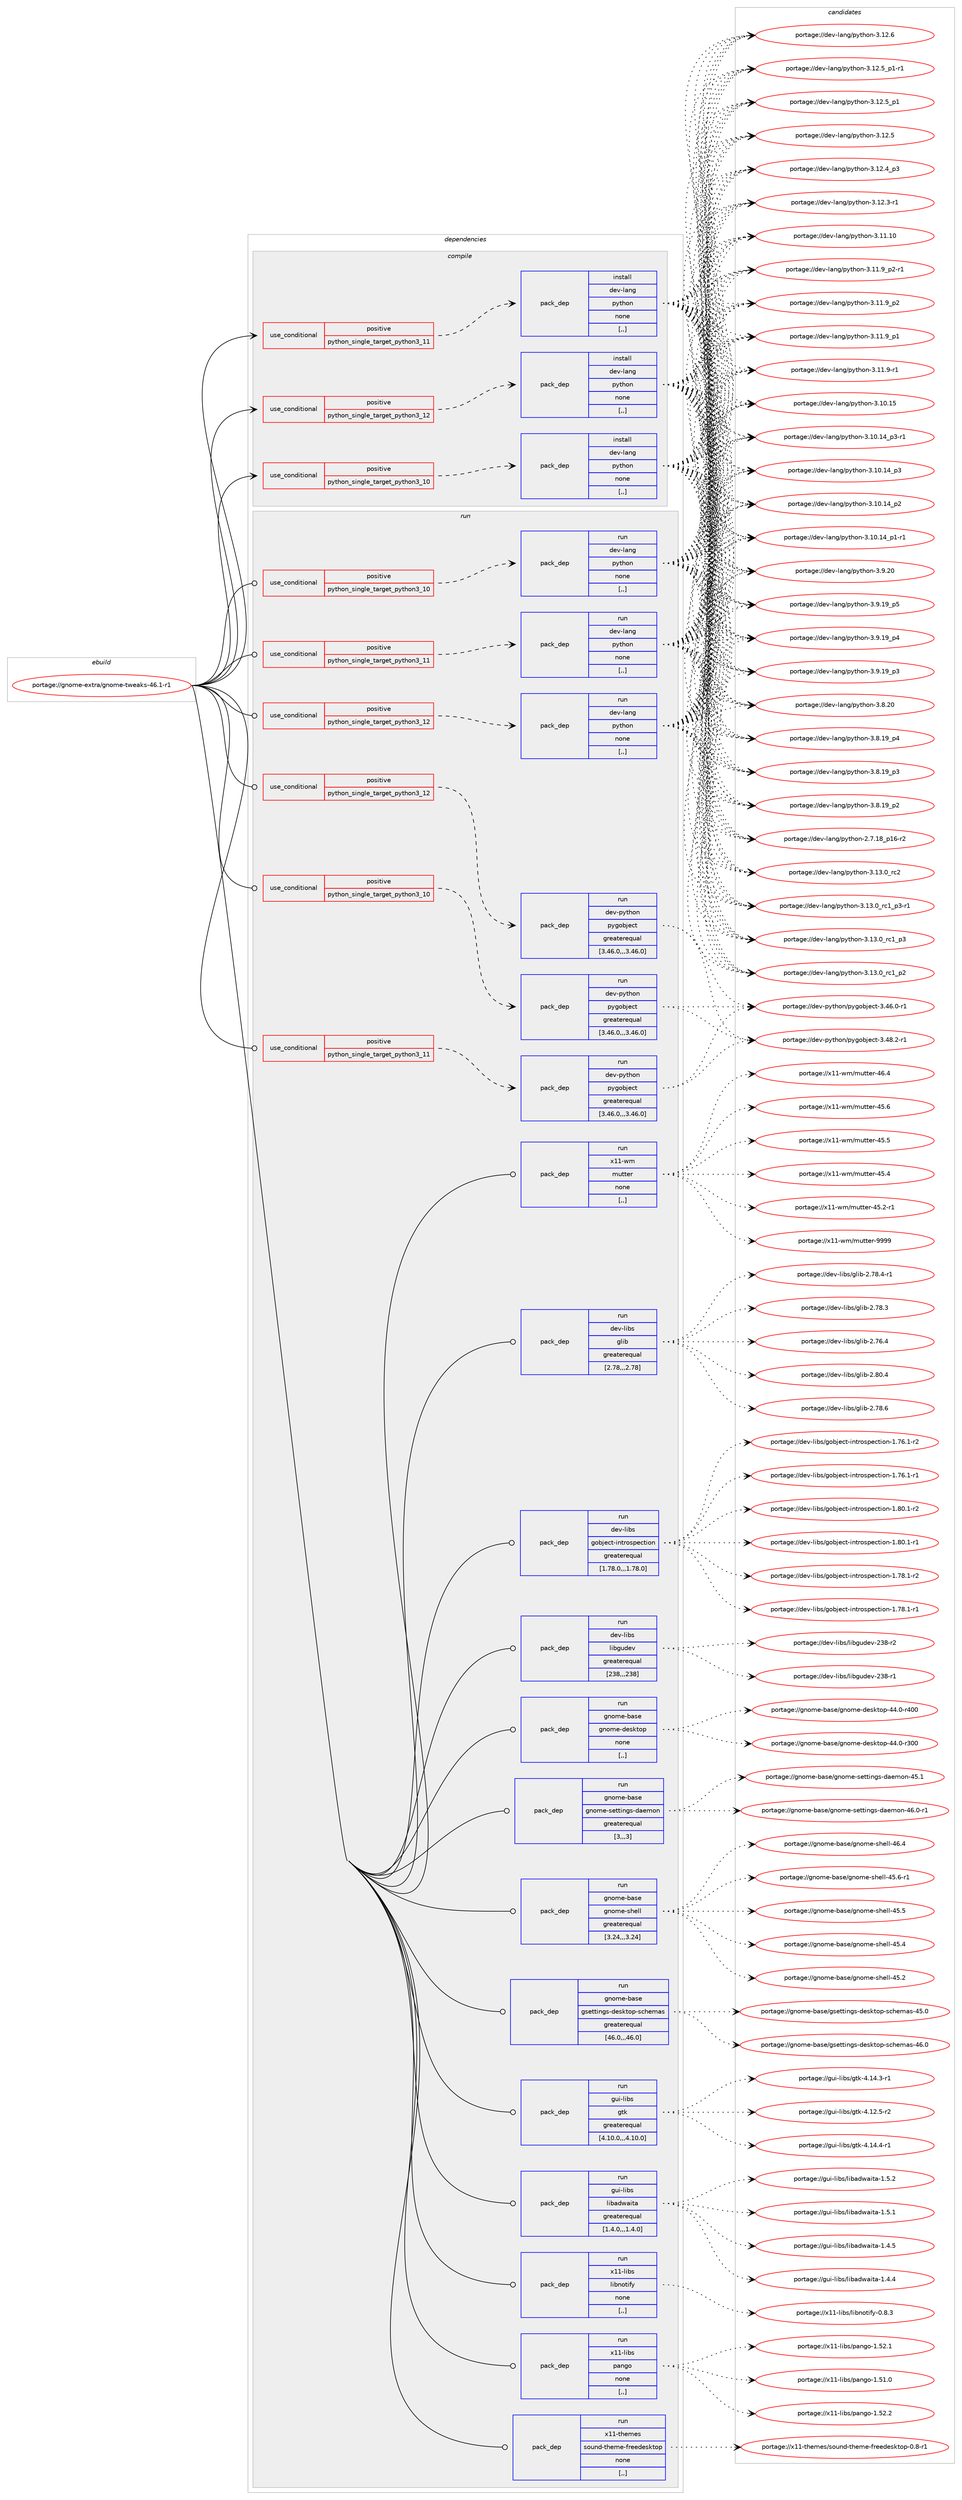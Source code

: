 digraph prolog {

# *************
# Graph options
# *************

newrank=true;
concentrate=true;
compound=true;
graph [rankdir=LR,fontname=Helvetica,fontsize=10,ranksep=1.5];#, ranksep=2.5, nodesep=0.2];
edge  [arrowhead=vee];
node  [fontname=Helvetica,fontsize=10];

# **********
# The ebuild
# **********

subgraph cluster_leftcol {
color=gray;
label=<<i>ebuild</i>>;
id [label="portage://gnome-extra/gnome-tweaks-46.1-r1", color=red, width=4, href="../gnome-extra/gnome-tweaks-46.1-r1.svg"];
}

# ****************
# The dependencies
# ****************

subgraph cluster_midcol {
color=gray;
label=<<i>dependencies</i>>;
subgraph cluster_compile {
fillcolor="#eeeeee";
style=filled;
label=<<i>compile</i>>;
subgraph cond197342 {
dependency737900 [label=<<TABLE BORDER="0" CELLBORDER="1" CELLSPACING="0" CELLPADDING="4"><TR><TD ROWSPAN="3" CELLPADDING="10">use_conditional</TD></TR><TR><TD>positive</TD></TR><TR><TD>python_single_target_python3_10</TD></TR></TABLE>>, shape=none, color=red];
subgraph pack535438 {
dependency737901 [label=<<TABLE BORDER="0" CELLBORDER="1" CELLSPACING="0" CELLPADDING="4" WIDTH="220"><TR><TD ROWSPAN="6" CELLPADDING="30">pack_dep</TD></TR><TR><TD WIDTH="110">install</TD></TR><TR><TD>dev-lang</TD></TR><TR><TD>python</TD></TR><TR><TD>none</TD></TR><TR><TD>[,,]</TD></TR></TABLE>>, shape=none, color=blue];
}
dependency737900:e -> dependency737901:w [weight=20,style="dashed",arrowhead="vee"];
}
id:e -> dependency737900:w [weight=20,style="solid",arrowhead="vee"];
subgraph cond197343 {
dependency737902 [label=<<TABLE BORDER="0" CELLBORDER="1" CELLSPACING="0" CELLPADDING="4"><TR><TD ROWSPAN="3" CELLPADDING="10">use_conditional</TD></TR><TR><TD>positive</TD></TR><TR><TD>python_single_target_python3_11</TD></TR></TABLE>>, shape=none, color=red];
subgraph pack535439 {
dependency737903 [label=<<TABLE BORDER="0" CELLBORDER="1" CELLSPACING="0" CELLPADDING="4" WIDTH="220"><TR><TD ROWSPAN="6" CELLPADDING="30">pack_dep</TD></TR><TR><TD WIDTH="110">install</TD></TR><TR><TD>dev-lang</TD></TR><TR><TD>python</TD></TR><TR><TD>none</TD></TR><TR><TD>[,,]</TD></TR></TABLE>>, shape=none, color=blue];
}
dependency737902:e -> dependency737903:w [weight=20,style="dashed",arrowhead="vee"];
}
id:e -> dependency737902:w [weight=20,style="solid",arrowhead="vee"];
subgraph cond197344 {
dependency737904 [label=<<TABLE BORDER="0" CELLBORDER="1" CELLSPACING="0" CELLPADDING="4"><TR><TD ROWSPAN="3" CELLPADDING="10">use_conditional</TD></TR><TR><TD>positive</TD></TR><TR><TD>python_single_target_python3_12</TD></TR></TABLE>>, shape=none, color=red];
subgraph pack535440 {
dependency737905 [label=<<TABLE BORDER="0" CELLBORDER="1" CELLSPACING="0" CELLPADDING="4" WIDTH="220"><TR><TD ROWSPAN="6" CELLPADDING="30">pack_dep</TD></TR><TR><TD WIDTH="110">install</TD></TR><TR><TD>dev-lang</TD></TR><TR><TD>python</TD></TR><TR><TD>none</TD></TR><TR><TD>[,,]</TD></TR></TABLE>>, shape=none, color=blue];
}
dependency737904:e -> dependency737905:w [weight=20,style="dashed",arrowhead="vee"];
}
id:e -> dependency737904:w [weight=20,style="solid",arrowhead="vee"];
}
subgraph cluster_compileandrun {
fillcolor="#eeeeee";
style=filled;
label=<<i>compile and run</i>>;
}
subgraph cluster_run {
fillcolor="#eeeeee";
style=filled;
label=<<i>run</i>>;
subgraph cond197345 {
dependency737906 [label=<<TABLE BORDER="0" CELLBORDER="1" CELLSPACING="0" CELLPADDING="4"><TR><TD ROWSPAN="3" CELLPADDING="10">use_conditional</TD></TR><TR><TD>positive</TD></TR><TR><TD>python_single_target_python3_10</TD></TR></TABLE>>, shape=none, color=red];
subgraph pack535441 {
dependency737907 [label=<<TABLE BORDER="0" CELLBORDER="1" CELLSPACING="0" CELLPADDING="4" WIDTH="220"><TR><TD ROWSPAN="6" CELLPADDING="30">pack_dep</TD></TR><TR><TD WIDTH="110">run</TD></TR><TR><TD>dev-lang</TD></TR><TR><TD>python</TD></TR><TR><TD>none</TD></TR><TR><TD>[,,]</TD></TR></TABLE>>, shape=none, color=blue];
}
dependency737906:e -> dependency737907:w [weight=20,style="dashed",arrowhead="vee"];
}
id:e -> dependency737906:w [weight=20,style="solid",arrowhead="odot"];
subgraph cond197346 {
dependency737908 [label=<<TABLE BORDER="0" CELLBORDER="1" CELLSPACING="0" CELLPADDING="4"><TR><TD ROWSPAN="3" CELLPADDING="10">use_conditional</TD></TR><TR><TD>positive</TD></TR><TR><TD>python_single_target_python3_10</TD></TR></TABLE>>, shape=none, color=red];
subgraph pack535442 {
dependency737909 [label=<<TABLE BORDER="0" CELLBORDER="1" CELLSPACING="0" CELLPADDING="4" WIDTH="220"><TR><TD ROWSPAN="6" CELLPADDING="30">pack_dep</TD></TR><TR><TD WIDTH="110">run</TD></TR><TR><TD>dev-python</TD></TR><TR><TD>pygobject</TD></TR><TR><TD>greaterequal</TD></TR><TR><TD>[3.46.0,,,3.46.0]</TD></TR></TABLE>>, shape=none, color=blue];
}
dependency737908:e -> dependency737909:w [weight=20,style="dashed",arrowhead="vee"];
}
id:e -> dependency737908:w [weight=20,style="solid",arrowhead="odot"];
subgraph cond197347 {
dependency737910 [label=<<TABLE BORDER="0" CELLBORDER="1" CELLSPACING="0" CELLPADDING="4"><TR><TD ROWSPAN="3" CELLPADDING="10">use_conditional</TD></TR><TR><TD>positive</TD></TR><TR><TD>python_single_target_python3_11</TD></TR></TABLE>>, shape=none, color=red];
subgraph pack535443 {
dependency737911 [label=<<TABLE BORDER="0" CELLBORDER="1" CELLSPACING="0" CELLPADDING="4" WIDTH="220"><TR><TD ROWSPAN="6" CELLPADDING="30">pack_dep</TD></TR><TR><TD WIDTH="110">run</TD></TR><TR><TD>dev-lang</TD></TR><TR><TD>python</TD></TR><TR><TD>none</TD></TR><TR><TD>[,,]</TD></TR></TABLE>>, shape=none, color=blue];
}
dependency737910:e -> dependency737911:w [weight=20,style="dashed",arrowhead="vee"];
}
id:e -> dependency737910:w [weight=20,style="solid",arrowhead="odot"];
subgraph cond197348 {
dependency737912 [label=<<TABLE BORDER="0" CELLBORDER="1" CELLSPACING="0" CELLPADDING="4"><TR><TD ROWSPAN="3" CELLPADDING="10">use_conditional</TD></TR><TR><TD>positive</TD></TR><TR><TD>python_single_target_python3_11</TD></TR></TABLE>>, shape=none, color=red];
subgraph pack535444 {
dependency737913 [label=<<TABLE BORDER="0" CELLBORDER="1" CELLSPACING="0" CELLPADDING="4" WIDTH="220"><TR><TD ROWSPAN="6" CELLPADDING="30">pack_dep</TD></TR><TR><TD WIDTH="110">run</TD></TR><TR><TD>dev-python</TD></TR><TR><TD>pygobject</TD></TR><TR><TD>greaterequal</TD></TR><TR><TD>[3.46.0,,,3.46.0]</TD></TR></TABLE>>, shape=none, color=blue];
}
dependency737912:e -> dependency737913:w [weight=20,style="dashed",arrowhead="vee"];
}
id:e -> dependency737912:w [weight=20,style="solid",arrowhead="odot"];
subgraph cond197349 {
dependency737914 [label=<<TABLE BORDER="0" CELLBORDER="1" CELLSPACING="0" CELLPADDING="4"><TR><TD ROWSPAN="3" CELLPADDING="10">use_conditional</TD></TR><TR><TD>positive</TD></TR><TR><TD>python_single_target_python3_12</TD></TR></TABLE>>, shape=none, color=red];
subgraph pack535445 {
dependency737915 [label=<<TABLE BORDER="0" CELLBORDER="1" CELLSPACING="0" CELLPADDING="4" WIDTH="220"><TR><TD ROWSPAN="6" CELLPADDING="30">pack_dep</TD></TR><TR><TD WIDTH="110">run</TD></TR><TR><TD>dev-lang</TD></TR><TR><TD>python</TD></TR><TR><TD>none</TD></TR><TR><TD>[,,]</TD></TR></TABLE>>, shape=none, color=blue];
}
dependency737914:e -> dependency737915:w [weight=20,style="dashed",arrowhead="vee"];
}
id:e -> dependency737914:w [weight=20,style="solid",arrowhead="odot"];
subgraph cond197350 {
dependency737916 [label=<<TABLE BORDER="0" CELLBORDER="1" CELLSPACING="0" CELLPADDING="4"><TR><TD ROWSPAN="3" CELLPADDING="10">use_conditional</TD></TR><TR><TD>positive</TD></TR><TR><TD>python_single_target_python3_12</TD></TR></TABLE>>, shape=none, color=red];
subgraph pack535446 {
dependency737917 [label=<<TABLE BORDER="0" CELLBORDER="1" CELLSPACING="0" CELLPADDING="4" WIDTH="220"><TR><TD ROWSPAN="6" CELLPADDING="30">pack_dep</TD></TR><TR><TD WIDTH="110">run</TD></TR><TR><TD>dev-python</TD></TR><TR><TD>pygobject</TD></TR><TR><TD>greaterequal</TD></TR><TR><TD>[3.46.0,,,3.46.0]</TD></TR></TABLE>>, shape=none, color=blue];
}
dependency737916:e -> dependency737917:w [weight=20,style="dashed",arrowhead="vee"];
}
id:e -> dependency737916:w [weight=20,style="solid",arrowhead="odot"];
subgraph pack535447 {
dependency737918 [label=<<TABLE BORDER="0" CELLBORDER="1" CELLSPACING="0" CELLPADDING="4" WIDTH="220"><TR><TD ROWSPAN="6" CELLPADDING="30">pack_dep</TD></TR><TR><TD WIDTH="110">run</TD></TR><TR><TD>dev-libs</TD></TR><TR><TD>glib</TD></TR><TR><TD>greaterequal</TD></TR><TR><TD>[2.78,,,2.78]</TD></TR></TABLE>>, shape=none, color=blue];
}
id:e -> dependency737918:w [weight=20,style="solid",arrowhead="odot"];
subgraph pack535448 {
dependency737919 [label=<<TABLE BORDER="0" CELLBORDER="1" CELLSPACING="0" CELLPADDING="4" WIDTH="220"><TR><TD ROWSPAN="6" CELLPADDING="30">pack_dep</TD></TR><TR><TD WIDTH="110">run</TD></TR><TR><TD>dev-libs</TD></TR><TR><TD>gobject-introspection</TD></TR><TR><TD>greaterequal</TD></TR><TR><TD>[1.78.0,,,1.78.0]</TD></TR></TABLE>>, shape=none, color=blue];
}
id:e -> dependency737919:w [weight=20,style="solid",arrowhead="odot"];
subgraph pack535449 {
dependency737920 [label=<<TABLE BORDER="0" CELLBORDER="1" CELLSPACING="0" CELLPADDING="4" WIDTH="220"><TR><TD ROWSPAN="6" CELLPADDING="30">pack_dep</TD></TR><TR><TD WIDTH="110">run</TD></TR><TR><TD>dev-libs</TD></TR><TR><TD>libgudev</TD></TR><TR><TD>greaterequal</TD></TR><TR><TD>[238,,,238]</TD></TR></TABLE>>, shape=none, color=blue];
}
id:e -> dependency737920:w [weight=20,style="solid",arrowhead="odot"];
subgraph pack535450 {
dependency737921 [label=<<TABLE BORDER="0" CELLBORDER="1" CELLSPACING="0" CELLPADDING="4" WIDTH="220"><TR><TD ROWSPAN="6" CELLPADDING="30">pack_dep</TD></TR><TR><TD WIDTH="110">run</TD></TR><TR><TD>gnome-base</TD></TR><TR><TD>gnome-desktop</TD></TR><TR><TD>none</TD></TR><TR><TD>[,,]</TD></TR></TABLE>>, shape=none, color=blue];
}
id:e -> dependency737921:w [weight=20,style="solid",arrowhead="odot"];
subgraph pack535451 {
dependency737922 [label=<<TABLE BORDER="0" CELLBORDER="1" CELLSPACING="0" CELLPADDING="4" WIDTH="220"><TR><TD ROWSPAN="6" CELLPADDING="30">pack_dep</TD></TR><TR><TD WIDTH="110">run</TD></TR><TR><TD>gnome-base</TD></TR><TR><TD>gnome-settings-daemon</TD></TR><TR><TD>greaterequal</TD></TR><TR><TD>[3,,,3]</TD></TR></TABLE>>, shape=none, color=blue];
}
id:e -> dependency737922:w [weight=20,style="solid",arrowhead="odot"];
subgraph pack535452 {
dependency737923 [label=<<TABLE BORDER="0" CELLBORDER="1" CELLSPACING="0" CELLPADDING="4" WIDTH="220"><TR><TD ROWSPAN="6" CELLPADDING="30">pack_dep</TD></TR><TR><TD WIDTH="110">run</TD></TR><TR><TD>gnome-base</TD></TR><TR><TD>gnome-shell</TD></TR><TR><TD>greaterequal</TD></TR><TR><TD>[3.24,,,3.24]</TD></TR></TABLE>>, shape=none, color=blue];
}
id:e -> dependency737923:w [weight=20,style="solid",arrowhead="odot"];
subgraph pack535453 {
dependency737924 [label=<<TABLE BORDER="0" CELLBORDER="1" CELLSPACING="0" CELLPADDING="4" WIDTH="220"><TR><TD ROWSPAN="6" CELLPADDING="30">pack_dep</TD></TR><TR><TD WIDTH="110">run</TD></TR><TR><TD>gnome-base</TD></TR><TR><TD>gsettings-desktop-schemas</TD></TR><TR><TD>greaterequal</TD></TR><TR><TD>[46.0,,,46.0]</TD></TR></TABLE>>, shape=none, color=blue];
}
id:e -> dependency737924:w [weight=20,style="solid",arrowhead="odot"];
subgraph pack535454 {
dependency737925 [label=<<TABLE BORDER="0" CELLBORDER="1" CELLSPACING="0" CELLPADDING="4" WIDTH="220"><TR><TD ROWSPAN="6" CELLPADDING="30">pack_dep</TD></TR><TR><TD WIDTH="110">run</TD></TR><TR><TD>gui-libs</TD></TR><TR><TD>gtk</TD></TR><TR><TD>greaterequal</TD></TR><TR><TD>[4.10.0,,,4.10.0]</TD></TR></TABLE>>, shape=none, color=blue];
}
id:e -> dependency737925:w [weight=20,style="solid",arrowhead="odot"];
subgraph pack535455 {
dependency737926 [label=<<TABLE BORDER="0" CELLBORDER="1" CELLSPACING="0" CELLPADDING="4" WIDTH="220"><TR><TD ROWSPAN="6" CELLPADDING="30">pack_dep</TD></TR><TR><TD WIDTH="110">run</TD></TR><TR><TD>gui-libs</TD></TR><TR><TD>libadwaita</TD></TR><TR><TD>greaterequal</TD></TR><TR><TD>[1.4.0,,,1.4.0]</TD></TR></TABLE>>, shape=none, color=blue];
}
id:e -> dependency737926:w [weight=20,style="solid",arrowhead="odot"];
subgraph pack535456 {
dependency737927 [label=<<TABLE BORDER="0" CELLBORDER="1" CELLSPACING="0" CELLPADDING="4" WIDTH="220"><TR><TD ROWSPAN="6" CELLPADDING="30">pack_dep</TD></TR><TR><TD WIDTH="110">run</TD></TR><TR><TD>x11-libs</TD></TR><TR><TD>libnotify</TD></TR><TR><TD>none</TD></TR><TR><TD>[,,]</TD></TR></TABLE>>, shape=none, color=blue];
}
id:e -> dependency737927:w [weight=20,style="solid",arrowhead="odot"];
subgraph pack535457 {
dependency737928 [label=<<TABLE BORDER="0" CELLBORDER="1" CELLSPACING="0" CELLPADDING="4" WIDTH="220"><TR><TD ROWSPAN="6" CELLPADDING="30">pack_dep</TD></TR><TR><TD WIDTH="110">run</TD></TR><TR><TD>x11-libs</TD></TR><TR><TD>pango</TD></TR><TR><TD>none</TD></TR><TR><TD>[,,]</TD></TR></TABLE>>, shape=none, color=blue];
}
id:e -> dependency737928:w [weight=20,style="solid",arrowhead="odot"];
subgraph pack535458 {
dependency737929 [label=<<TABLE BORDER="0" CELLBORDER="1" CELLSPACING="0" CELLPADDING="4" WIDTH="220"><TR><TD ROWSPAN="6" CELLPADDING="30">pack_dep</TD></TR><TR><TD WIDTH="110">run</TD></TR><TR><TD>x11-themes</TD></TR><TR><TD>sound-theme-freedesktop</TD></TR><TR><TD>none</TD></TR><TR><TD>[,,]</TD></TR></TABLE>>, shape=none, color=blue];
}
id:e -> dependency737929:w [weight=20,style="solid",arrowhead="odot"];
subgraph pack535459 {
dependency737930 [label=<<TABLE BORDER="0" CELLBORDER="1" CELLSPACING="0" CELLPADDING="4" WIDTH="220"><TR><TD ROWSPAN="6" CELLPADDING="30">pack_dep</TD></TR><TR><TD WIDTH="110">run</TD></TR><TR><TD>x11-wm</TD></TR><TR><TD>mutter</TD></TR><TR><TD>none</TD></TR><TR><TD>[,,]</TD></TR></TABLE>>, shape=none, color=blue];
}
id:e -> dependency737930:w [weight=20,style="solid",arrowhead="odot"];
}
}

# **************
# The candidates
# **************

subgraph cluster_choices {
rank=same;
color=gray;
label=<<i>candidates</i>>;

subgraph choice535438 {
color=black;
nodesep=1;
choice10010111845108971101034711212111610411111045514649514648951149950 [label="portage://dev-lang/python-3.13.0_rc2", color=red, width=4,href="../dev-lang/python-3.13.0_rc2.svg"];
choice1001011184510897110103471121211161041111104551464951464895114994995112514511449 [label="portage://dev-lang/python-3.13.0_rc1_p3-r1", color=red, width=4,href="../dev-lang/python-3.13.0_rc1_p3-r1.svg"];
choice100101118451089711010347112121116104111110455146495146489511499499511251 [label="portage://dev-lang/python-3.13.0_rc1_p3", color=red, width=4,href="../dev-lang/python-3.13.0_rc1_p3.svg"];
choice100101118451089711010347112121116104111110455146495146489511499499511250 [label="portage://dev-lang/python-3.13.0_rc1_p2", color=red, width=4,href="../dev-lang/python-3.13.0_rc1_p2.svg"];
choice10010111845108971101034711212111610411111045514649504654 [label="portage://dev-lang/python-3.12.6", color=red, width=4,href="../dev-lang/python-3.12.6.svg"];
choice1001011184510897110103471121211161041111104551464950465395112494511449 [label="portage://dev-lang/python-3.12.5_p1-r1", color=red, width=4,href="../dev-lang/python-3.12.5_p1-r1.svg"];
choice100101118451089711010347112121116104111110455146495046539511249 [label="portage://dev-lang/python-3.12.5_p1", color=red, width=4,href="../dev-lang/python-3.12.5_p1.svg"];
choice10010111845108971101034711212111610411111045514649504653 [label="portage://dev-lang/python-3.12.5", color=red, width=4,href="../dev-lang/python-3.12.5.svg"];
choice100101118451089711010347112121116104111110455146495046529511251 [label="portage://dev-lang/python-3.12.4_p3", color=red, width=4,href="../dev-lang/python-3.12.4_p3.svg"];
choice100101118451089711010347112121116104111110455146495046514511449 [label="portage://dev-lang/python-3.12.3-r1", color=red, width=4,href="../dev-lang/python-3.12.3-r1.svg"];
choice1001011184510897110103471121211161041111104551464949464948 [label="portage://dev-lang/python-3.11.10", color=red, width=4,href="../dev-lang/python-3.11.10.svg"];
choice1001011184510897110103471121211161041111104551464949465795112504511449 [label="portage://dev-lang/python-3.11.9_p2-r1", color=red, width=4,href="../dev-lang/python-3.11.9_p2-r1.svg"];
choice100101118451089711010347112121116104111110455146494946579511250 [label="portage://dev-lang/python-3.11.9_p2", color=red, width=4,href="../dev-lang/python-3.11.9_p2.svg"];
choice100101118451089711010347112121116104111110455146494946579511249 [label="portage://dev-lang/python-3.11.9_p1", color=red, width=4,href="../dev-lang/python-3.11.9_p1.svg"];
choice100101118451089711010347112121116104111110455146494946574511449 [label="portage://dev-lang/python-3.11.9-r1", color=red, width=4,href="../dev-lang/python-3.11.9-r1.svg"];
choice1001011184510897110103471121211161041111104551464948464953 [label="portage://dev-lang/python-3.10.15", color=red, width=4,href="../dev-lang/python-3.10.15.svg"];
choice100101118451089711010347112121116104111110455146494846495295112514511449 [label="portage://dev-lang/python-3.10.14_p3-r1", color=red, width=4,href="../dev-lang/python-3.10.14_p3-r1.svg"];
choice10010111845108971101034711212111610411111045514649484649529511251 [label="portage://dev-lang/python-3.10.14_p3", color=red, width=4,href="../dev-lang/python-3.10.14_p3.svg"];
choice10010111845108971101034711212111610411111045514649484649529511250 [label="portage://dev-lang/python-3.10.14_p2", color=red, width=4,href="../dev-lang/python-3.10.14_p2.svg"];
choice100101118451089711010347112121116104111110455146494846495295112494511449 [label="portage://dev-lang/python-3.10.14_p1-r1", color=red, width=4,href="../dev-lang/python-3.10.14_p1-r1.svg"];
choice10010111845108971101034711212111610411111045514657465048 [label="portage://dev-lang/python-3.9.20", color=red, width=4,href="../dev-lang/python-3.9.20.svg"];
choice100101118451089711010347112121116104111110455146574649579511253 [label="portage://dev-lang/python-3.9.19_p5", color=red, width=4,href="../dev-lang/python-3.9.19_p5.svg"];
choice100101118451089711010347112121116104111110455146574649579511252 [label="portage://dev-lang/python-3.9.19_p4", color=red, width=4,href="../dev-lang/python-3.9.19_p4.svg"];
choice100101118451089711010347112121116104111110455146574649579511251 [label="portage://dev-lang/python-3.9.19_p3", color=red, width=4,href="../dev-lang/python-3.9.19_p3.svg"];
choice10010111845108971101034711212111610411111045514656465048 [label="portage://dev-lang/python-3.8.20", color=red, width=4,href="../dev-lang/python-3.8.20.svg"];
choice100101118451089711010347112121116104111110455146564649579511252 [label="portage://dev-lang/python-3.8.19_p4", color=red, width=4,href="../dev-lang/python-3.8.19_p4.svg"];
choice100101118451089711010347112121116104111110455146564649579511251 [label="portage://dev-lang/python-3.8.19_p3", color=red, width=4,href="../dev-lang/python-3.8.19_p3.svg"];
choice100101118451089711010347112121116104111110455146564649579511250 [label="portage://dev-lang/python-3.8.19_p2", color=red, width=4,href="../dev-lang/python-3.8.19_p2.svg"];
choice100101118451089711010347112121116104111110455046554649569511249544511450 [label="portage://dev-lang/python-2.7.18_p16-r2", color=red, width=4,href="../dev-lang/python-2.7.18_p16-r2.svg"];
dependency737901:e -> choice10010111845108971101034711212111610411111045514649514648951149950:w [style=dotted,weight="100"];
dependency737901:e -> choice1001011184510897110103471121211161041111104551464951464895114994995112514511449:w [style=dotted,weight="100"];
dependency737901:e -> choice100101118451089711010347112121116104111110455146495146489511499499511251:w [style=dotted,weight="100"];
dependency737901:e -> choice100101118451089711010347112121116104111110455146495146489511499499511250:w [style=dotted,weight="100"];
dependency737901:e -> choice10010111845108971101034711212111610411111045514649504654:w [style=dotted,weight="100"];
dependency737901:e -> choice1001011184510897110103471121211161041111104551464950465395112494511449:w [style=dotted,weight="100"];
dependency737901:e -> choice100101118451089711010347112121116104111110455146495046539511249:w [style=dotted,weight="100"];
dependency737901:e -> choice10010111845108971101034711212111610411111045514649504653:w [style=dotted,weight="100"];
dependency737901:e -> choice100101118451089711010347112121116104111110455146495046529511251:w [style=dotted,weight="100"];
dependency737901:e -> choice100101118451089711010347112121116104111110455146495046514511449:w [style=dotted,weight="100"];
dependency737901:e -> choice1001011184510897110103471121211161041111104551464949464948:w [style=dotted,weight="100"];
dependency737901:e -> choice1001011184510897110103471121211161041111104551464949465795112504511449:w [style=dotted,weight="100"];
dependency737901:e -> choice100101118451089711010347112121116104111110455146494946579511250:w [style=dotted,weight="100"];
dependency737901:e -> choice100101118451089711010347112121116104111110455146494946579511249:w [style=dotted,weight="100"];
dependency737901:e -> choice100101118451089711010347112121116104111110455146494946574511449:w [style=dotted,weight="100"];
dependency737901:e -> choice1001011184510897110103471121211161041111104551464948464953:w [style=dotted,weight="100"];
dependency737901:e -> choice100101118451089711010347112121116104111110455146494846495295112514511449:w [style=dotted,weight="100"];
dependency737901:e -> choice10010111845108971101034711212111610411111045514649484649529511251:w [style=dotted,weight="100"];
dependency737901:e -> choice10010111845108971101034711212111610411111045514649484649529511250:w [style=dotted,weight="100"];
dependency737901:e -> choice100101118451089711010347112121116104111110455146494846495295112494511449:w [style=dotted,weight="100"];
dependency737901:e -> choice10010111845108971101034711212111610411111045514657465048:w [style=dotted,weight="100"];
dependency737901:e -> choice100101118451089711010347112121116104111110455146574649579511253:w [style=dotted,weight="100"];
dependency737901:e -> choice100101118451089711010347112121116104111110455146574649579511252:w [style=dotted,weight="100"];
dependency737901:e -> choice100101118451089711010347112121116104111110455146574649579511251:w [style=dotted,weight="100"];
dependency737901:e -> choice10010111845108971101034711212111610411111045514656465048:w [style=dotted,weight="100"];
dependency737901:e -> choice100101118451089711010347112121116104111110455146564649579511252:w [style=dotted,weight="100"];
dependency737901:e -> choice100101118451089711010347112121116104111110455146564649579511251:w [style=dotted,weight="100"];
dependency737901:e -> choice100101118451089711010347112121116104111110455146564649579511250:w [style=dotted,weight="100"];
dependency737901:e -> choice100101118451089711010347112121116104111110455046554649569511249544511450:w [style=dotted,weight="100"];
}
subgraph choice535439 {
color=black;
nodesep=1;
choice10010111845108971101034711212111610411111045514649514648951149950 [label="portage://dev-lang/python-3.13.0_rc2", color=red, width=4,href="../dev-lang/python-3.13.0_rc2.svg"];
choice1001011184510897110103471121211161041111104551464951464895114994995112514511449 [label="portage://dev-lang/python-3.13.0_rc1_p3-r1", color=red, width=4,href="../dev-lang/python-3.13.0_rc1_p3-r1.svg"];
choice100101118451089711010347112121116104111110455146495146489511499499511251 [label="portage://dev-lang/python-3.13.0_rc1_p3", color=red, width=4,href="../dev-lang/python-3.13.0_rc1_p3.svg"];
choice100101118451089711010347112121116104111110455146495146489511499499511250 [label="portage://dev-lang/python-3.13.0_rc1_p2", color=red, width=4,href="../dev-lang/python-3.13.0_rc1_p2.svg"];
choice10010111845108971101034711212111610411111045514649504654 [label="portage://dev-lang/python-3.12.6", color=red, width=4,href="../dev-lang/python-3.12.6.svg"];
choice1001011184510897110103471121211161041111104551464950465395112494511449 [label="portage://dev-lang/python-3.12.5_p1-r1", color=red, width=4,href="../dev-lang/python-3.12.5_p1-r1.svg"];
choice100101118451089711010347112121116104111110455146495046539511249 [label="portage://dev-lang/python-3.12.5_p1", color=red, width=4,href="../dev-lang/python-3.12.5_p1.svg"];
choice10010111845108971101034711212111610411111045514649504653 [label="portage://dev-lang/python-3.12.5", color=red, width=4,href="../dev-lang/python-3.12.5.svg"];
choice100101118451089711010347112121116104111110455146495046529511251 [label="portage://dev-lang/python-3.12.4_p3", color=red, width=4,href="../dev-lang/python-3.12.4_p3.svg"];
choice100101118451089711010347112121116104111110455146495046514511449 [label="portage://dev-lang/python-3.12.3-r1", color=red, width=4,href="../dev-lang/python-3.12.3-r1.svg"];
choice1001011184510897110103471121211161041111104551464949464948 [label="portage://dev-lang/python-3.11.10", color=red, width=4,href="../dev-lang/python-3.11.10.svg"];
choice1001011184510897110103471121211161041111104551464949465795112504511449 [label="portage://dev-lang/python-3.11.9_p2-r1", color=red, width=4,href="../dev-lang/python-3.11.9_p2-r1.svg"];
choice100101118451089711010347112121116104111110455146494946579511250 [label="portage://dev-lang/python-3.11.9_p2", color=red, width=4,href="../dev-lang/python-3.11.9_p2.svg"];
choice100101118451089711010347112121116104111110455146494946579511249 [label="portage://dev-lang/python-3.11.9_p1", color=red, width=4,href="../dev-lang/python-3.11.9_p1.svg"];
choice100101118451089711010347112121116104111110455146494946574511449 [label="portage://dev-lang/python-3.11.9-r1", color=red, width=4,href="../dev-lang/python-3.11.9-r1.svg"];
choice1001011184510897110103471121211161041111104551464948464953 [label="portage://dev-lang/python-3.10.15", color=red, width=4,href="../dev-lang/python-3.10.15.svg"];
choice100101118451089711010347112121116104111110455146494846495295112514511449 [label="portage://dev-lang/python-3.10.14_p3-r1", color=red, width=4,href="../dev-lang/python-3.10.14_p3-r1.svg"];
choice10010111845108971101034711212111610411111045514649484649529511251 [label="portage://dev-lang/python-3.10.14_p3", color=red, width=4,href="../dev-lang/python-3.10.14_p3.svg"];
choice10010111845108971101034711212111610411111045514649484649529511250 [label="portage://dev-lang/python-3.10.14_p2", color=red, width=4,href="../dev-lang/python-3.10.14_p2.svg"];
choice100101118451089711010347112121116104111110455146494846495295112494511449 [label="portage://dev-lang/python-3.10.14_p1-r1", color=red, width=4,href="../dev-lang/python-3.10.14_p1-r1.svg"];
choice10010111845108971101034711212111610411111045514657465048 [label="portage://dev-lang/python-3.9.20", color=red, width=4,href="../dev-lang/python-3.9.20.svg"];
choice100101118451089711010347112121116104111110455146574649579511253 [label="portage://dev-lang/python-3.9.19_p5", color=red, width=4,href="../dev-lang/python-3.9.19_p5.svg"];
choice100101118451089711010347112121116104111110455146574649579511252 [label="portage://dev-lang/python-3.9.19_p4", color=red, width=4,href="../dev-lang/python-3.9.19_p4.svg"];
choice100101118451089711010347112121116104111110455146574649579511251 [label="portage://dev-lang/python-3.9.19_p3", color=red, width=4,href="../dev-lang/python-3.9.19_p3.svg"];
choice10010111845108971101034711212111610411111045514656465048 [label="portage://dev-lang/python-3.8.20", color=red, width=4,href="../dev-lang/python-3.8.20.svg"];
choice100101118451089711010347112121116104111110455146564649579511252 [label="portage://dev-lang/python-3.8.19_p4", color=red, width=4,href="../dev-lang/python-3.8.19_p4.svg"];
choice100101118451089711010347112121116104111110455146564649579511251 [label="portage://dev-lang/python-3.8.19_p3", color=red, width=4,href="../dev-lang/python-3.8.19_p3.svg"];
choice100101118451089711010347112121116104111110455146564649579511250 [label="portage://dev-lang/python-3.8.19_p2", color=red, width=4,href="../dev-lang/python-3.8.19_p2.svg"];
choice100101118451089711010347112121116104111110455046554649569511249544511450 [label="portage://dev-lang/python-2.7.18_p16-r2", color=red, width=4,href="../dev-lang/python-2.7.18_p16-r2.svg"];
dependency737903:e -> choice10010111845108971101034711212111610411111045514649514648951149950:w [style=dotted,weight="100"];
dependency737903:e -> choice1001011184510897110103471121211161041111104551464951464895114994995112514511449:w [style=dotted,weight="100"];
dependency737903:e -> choice100101118451089711010347112121116104111110455146495146489511499499511251:w [style=dotted,weight="100"];
dependency737903:e -> choice100101118451089711010347112121116104111110455146495146489511499499511250:w [style=dotted,weight="100"];
dependency737903:e -> choice10010111845108971101034711212111610411111045514649504654:w [style=dotted,weight="100"];
dependency737903:e -> choice1001011184510897110103471121211161041111104551464950465395112494511449:w [style=dotted,weight="100"];
dependency737903:e -> choice100101118451089711010347112121116104111110455146495046539511249:w [style=dotted,weight="100"];
dependency737903:e -> choice10010111845108971101034711212111610411111045514649504653:w [style=dotted,weight="100"];
dependency737903:e -> choice100101118451089711010347112121116104111110455146495046529511251:w [style=dotted,weight="100"];
dependency737903:e -> choice100101118451089711010347112121116104111110455146495046514511449:w [style=dotted,weight="100"];
dependency737903:e -> choice1001011184510897110103471121211161041111104551464949464948:w [style=dotted,weight="100"];
dependency737903:e -> choice1001011184510897110103471121211161041111104551464949465795112504511449:w [style=dotted,weight="100"];
dependency737903:e -> choice100101118451089711010347112121116104111110455146494946579511250:w [style=dotted,weight="100"];
dependency737903:e -> choice100101118451089711010347112121116104111110455146494946579511249:w [style=dotted,weight="100"];
dependency737903:e -> choice100101118451089711010347112121116104111110455146494946574511449:w [style=dotted,weight="100"];
dependency737903:e -> choice1001011184510897110103471121211161041111104551464948464953:w [style=dotted,weight="100"];
dependency737903:e -> choice100101118451089711010347112121116104111110455146494846495295112514511449:w [style=dotted,weight="100"];
dependency737903:e -> choice10010111845108971101034711212111610411111045514649484649529511251:w [style=dotted,weight="100"];
dependency737903:e -> choice10010111845108971101034711212111610411111045514649484649529511250:w [style=dotted,weight="100"];
dependency737903:e -> choice100101118451089711010347112121116104111110455146494846495295112494511449:w [style=dotted,weight="100"];
dependency737903:e -> choice10010111845108971101034711212111610411111045514657465048:w [style=dotted,weight="100"];
dependency737903:e -> choice100101118451089711010347112121116104111110455146574649579511253:w [style=dotted,weight="100"];
dependency737903:e -> choice100101118451089711010347112121116104111110455146574649579511252:w [style=dotted,weight="100"];
dependency737903:e -> choice100101118451089711010347112121116104111110455146574649579511251:w [style=dotted,weight="100"];
dependency737903:e -> choice10010111845108971101034711212111610411111045514656465048:w [style=dotted,weight="100"];
dependency737903:e -> choice100101118451089711010347112121116104111110455146564649579511252:w [style=dotted,weight="100"];
dependency737903:e -> choice100101118451089711010347112121116104111110455146564649579511251:w [style=dotted,weight="100"];
dependency737903:e -> choice100101118451089711010347112121116104111110455146564649579511250:w [style=dotted,weight="100"];
dependency737903:e -> choice100101118451089711010347112121116104111110455046554649569511249544511450:w [style=dotted,weight="100"];
}
subgraph choice535440 {
color=black;
nodesep=1;
choice10010111845108971101034711212111610411111045514649514648951149950 [label="portage://dev-lang/python-3.13.0_rc2", color=red, width=4,href="../dev-lang/python-3.13.0_rc2.svg"];
choice1001011184510897110103471121211161041111104551464951464895114994995112514511449 [label="portage://dev-lang/python-3.13.0_rc1_p3-r1", color=red, width=4,href="../dev-lang/python-3.13.0_rc1_p3-r1.svg"];
choice100101118451089711010347112121116104111110455146495146489511499499511251 [label="portage://dev-lang/python-3.13.0_rc1_p3", color=red, width=4,href="../dev-lang/python-3.13.0_rc1_p3.svg"];
choice100101118451089711010347112121116104111110455146495146489511499499511250 [label="portage://dev-lang/python-3.13.0_rc1_p2", color=red, width=4,href="../dev-lang/python-3.13.0_rc1_p2.svg"];
choice10010111845108971101034711212111610411111045514649504654 [label="portage://dev-lang/python-3.12.6", color=red, width=4,href="../dev-lang/python-3.12.6.svg"];
choice1001011184510897110103471121211161041111104551464950465395112494511449 [label="portage://dev-lang/python-3.12.5_p1-r1", color=red, width=4,href="../dev-lang/python-3.12.5_p1-r1.svg"];
choice100101118451089711010347112121116104111110455146495046539511249 [label="portage://dev-lang/python-3.12.5_p1", color=red, width=4,href="../dev-lang/python-3.12.5_p1.svg"];
choice10010111845108971101034711212111610411111045514649504653 [label="portage://dev-lang/python-3.12.5", color=red, width=4,href="../dev-lang/python-3.12.5.svg"];
choice100101118451089711010347112121116104111110455146495046529511251 [label="portage://dev-lang/python-3.12.4_p3", color=red, width=4,href="../dev-lang/python-3.12.4_p3.svg"];
choice100101118451089711010347112121116104111110455146495046514511449 [label="portage://dev-lang/python-3.12.3-r1", color=red, width=4,href="../dev-lang/python-3.12.3-r1.svg"];
choice1001011184510897110103471121211161041111104551464949464948 [label="portage://dev-lang/python-3.11.10", color=red, width=4,href="../dev-lang/python-3.11.10.svg"];
choice1001011184510897110103471121211161041111104551464949465795112504511449 [label="portage://dev-lang/python-3.11.9_p2-r1", color=red, width=4,href="../dev-lang/python-3.11.9_p2-r1.svg"];
choice100101118451089711010347112121116104111110455146494946579511250 [label="portage://dev-lang/python-3.11.9_p2", color=red, width=4,href="../dev-lang/python-3.11.9_p2.svg"];
choice100101118451089711010347112121116104111110455146494946579511249 [label="portage://dev-lang/python-3.11.9_p1", color=red, width=4,href="../dev-lang/python-3.11.9_p1.svg"];
choice100101118451089711010347112121116104111110455146494946574511449 [label="portage://dev-lang/python-3.11.9-r1", color=red, width=4,href="../dev-lang/python-3.11.9-r1.svg"];
choice1001011184510897110103471121211161041111104551464948464953 [label="portage://dev-lang/python-3.10.15", color=red, width=4,href="../dev-lang/python-3.10.15.svg"];
choice100101118451089711010347112121116104111110455146494846495295112514511449 [label="portage://dev-lang/python-3.10.14_p3-r1", color=red, width=4,href="../dev-lang/python-3.10.14_p3-r1.svg"];
choice10010111845108971101034711212111610411111045514649484649529511251 [label="portage://dev-lang/python-3.10.14_p3", color=red, width=4,href="../dev-lang/python-3.10.14_p3.svg"];
choice10010111845108971101034711212111610411111045514649484649529511250 [label="portage://dev-lang/python-3.10.14_p2", color=red, width=4,href="../dev-lang/python-3.10.14_p2.svg"];
choice100101118451089711010347112121116104111110455146494846495295112494511449 [label="portage://dev-lang/python-3.10.14_p1-r1", color=red, width=4,href="../dev-lang/python-3.10.14_p1-r1.svg"];
choice10010111845108971101034711212111610411111045514657465048 [label="portage://dev-lang/python-3.9.20", color=red, width=4,href="../dev-lang/python-3.9.20.svg"];
choice100101118451089711010347112121116104111110455146574649579511253 [label="portage://dev-lang/python-3.9.19_p5", color=red, width=4,href="../dev-lang/python-3.9.19_p5.svg"];
choice100101118451089711010347112121116104111110455146574649579511252 [label="portage://dev-lang/python-3.9.19_p4", color=red, width=4,href="../dev-lang/python-3.9.19_p4.svg"];
choice100101118451089711010347112121116104111110455146574649579511251 [label="portage://dev-lang/python-3.9.19_p3", color=red, width=4,href="../dev-lang/python-3.9.19_p3.svg"];
choice10010111845108971101034711212111610411111045514656465048 [label="portage://dev-lang/python-3.8.20", color=red, width=4,href="../dev-lang/python-3.8.20.svg"];
choice100101118451089711010347112121116104111110455146564649579511252 [label="portage://dev-lang/python-3.8.19_p4", color=red, width=4,href="../dev-lang/python-3.8.19_p4.svg"];
choice100101118451089711010347112121116104111110455146564649579511251 [label="portage://dev-lang/python-3.8.19_p3", color=red, width=4,href="../dev-lang/python-3.8.19_p3.svg"];
choice100101118451089711010347112121116104111110455146564649579511250 [label="portage://dev-lang/python-3.8.19_p2", color=red, width=4,href="../dev-lang/python-3.8.19_p2.svg"];
choice100101118451089711010347112121116104111110455046554649569511249544511450 [label="portage://dev-lang/python-2.7.18_p16-r2", color=red, width=4,href="../dev-lang/python-2.7.18_p16-r2.svg"];
dependency737905:e -> choice10010111845108971101034711212111610411111045514649514648951149950:w [style=dotted,weight="100"];
dependency737905:e -> choice1001011184510897110103471121211161041111104551464951464895114994995112514511449:w [style=dotted,weight="100"];
dependency737905:e -> choice100101118451089711010347112121116104111110455146495146489511499499511251:w [style=dotted,weight="100"];
dependency737905:e -> choice100101118451089711010347112121116104111110455146495146489511499499511250:w [style=dotted,weight="100"];
dependency737905:e -> choice10010111845108971101034711212111610411111045514649504654:w [style=dotted,weight="100"];
dependency737905:e -> choice1001011184510897110103471121211161041111104551464950465395112494511449:w [style=dotted,weight="100"];
dependency737905:e -> choice100101118451089711010347112121116104111110455146495046539511249:w [style=dotted,weight="100"];
dependency737905:e -> choice10010111845108971101034711212111610411111045514649504653:w [style=dotted,weight="100"];
dependency737905:e -> choice100101118451089711010347112121116104111110455146495046529511251:w [style=dotted,weight="100"];
dependency737905:e -> choice100101118451089711010347112121116104111110455146495046514511449:w [style=dotted,weight="100"];
dependency737905:e -> choice1001011184510897110103471121211161041111104551464949464948:w [style=dotted,weight="100"];
dependency737905:e -> choice1001011184510897110103471121211161041111104551464949465795112504511449:w [style=dotted,weight="100"];
dependency737905:e -> choice100101118451089711010347112121116104111110455146494946579511250:w [style=dotted,weight="100"];
dependency737905:e -> choice100101118451089711010347112121116104111110455146494946579511249:w [style=dotted,weight="100"];
dependency737905:e -> choice100101118451089711010347112121116104111110455146494946574511449:w [style=dotted,weight="100"];
dependency737905:e -> choice1001011184510897110103471121211161041111104551464948464953:w [style=dotted,weight="100"];
dependency737905:e -> choice100101118451089711010347112121116104111110455146494846495295112514511449:w [style=dotted,weight="100"];
dependency737905:e -> choice10010111845108971101034711212111610411111045514649484649529511251:w [style=dotted,weight="100"];
dependency737905:e -> choice10010111845108971101034711212111610411111045514649484649529511250:w [style=dotted,weight="100"];
dependency737905:e -> choice100101118451089711010347112121116104111110455146494846495295112494511449:w [style=dotted,weight="100"];
dependency737905:e -> choice10010111845108971101034711212111610411111045514657465048:w [style=dotted,weight="100"];
dependency737905:e -> choice100101118451089711010347112121116104111110455146574649579511253:w [style=dotted,weight="100"];
dependency737905:e -> choice100101118451089711010347112121116104111110455146574649579511252:w [style=dotted,weight="100"];
dependency737905:e -> choice100101118451089711010347112121116104111110455146574649579511251:w [style=dotted,weight="100"];
dependency737905:e -> choice10010111845108971101034711212111610411111045514656465048:w [style=dotted,weight="100"];
dependency737905:e -> choice100101118451089711010347112121116104111110455146564649579511252:w [style=dotted,weight="100"];
dependency737905:e -> choice100101118451089711010347112121116104111110455146564649579511251:w [style=dotted,weight="100"];
dependency737905:e -> choice100101118451089711010347112121116104111110455146564649579511250:w [style=dotted,weight="100"];
dependency737905:e -> choice100101118451089711010347112121116104111110455046554649569511249544511450:w [style=dotted,weight="100"];
}
subgraph choice535441 {
color=black;
nodesep=1;
choice10010111845108971101034711212111610411111045514649514648951149950 [label="portage://dev-lang/python-3.13.0_rc2", color=red, width=4,href="../dev-lang/python-3.13.0_rc2.svg"];
choice1001011184510897110103471121211161041111104551464951464895114994995112514511449 [label="portage://dev-lang/python-3.13.0_rc1_p3-r1", color=red, width=4,href="../dev-lang/python-3.13.0_rc1_p3-r1.svg"];
choice100101118451089711010347112121116104111110455146495146489511499499511251 [label="portage://dev-lang/python-3.13.0_rc1_p3", color=red, width=4,href="../dev-lang/python-3.13.0_rc1_p3.svg"];
choice100101118451089711010347112121116104111110455146495146489511499499511250 [label="portage://dev-lang/python-3.13.0_rc1_p2", color=red, width=4,href="../dev-lang/python-3.13.0_rc1_p2.svg"];
choice10010111845108971101034711212111610411111045514649504654 [label="portage://dev-lang/python-3.12.6", color=red, width=4,href="../dev-lang/python-3.12.6.svg"];
choice1001011184510897110103471121211161041111104551464950465395112494511449 [label="portage://dev-lang/python-3.12.5_p1-r1", color=red, width=4,href="../dev-lang/python-3.12.5_p1-r1.svg"];
choice100101118451089711010347112121116104111110455146495046539511249 [label="portage://dev-lang/python-3.12.5_p1", color=red, width=4,href="../dev-lang/python-3.12.5_p1.svg"];
choice10010111845108971101034711212111610411111045514649504653 [label="portage://dev-lang/python-3.12.5", color=red, width=4,href="../dev-lang/python-3.12.5.svg"];
choice100101118451089711010347112121116104111110455146495046529511251 [label="portage://dev-lang/python-3.12.4_p3", color=red, width=4,href="../dev-lang/python-3.12.4_p3.svg"];
choice100101118451089711010347112121116104111110455146495046514511449 [label="portage://dev-lang/python-3.12.3-r1", color=red, width=4,href="../dev-lang/python-3.12.3-r1.svg"];
choice1001011184510897110103471121211161041111104551464949464948 [label="portage://dev-lang/python-3.11.10", color=red, width=4,href="../dev-lang/python-3.11.10.svg"];
choice1001011184510897110103471121211161041111104551464949465795112504511449 [label="portage://dev-lang/python-3.11.9_p2-r1", color=red, width=4,href="../dev-lang/python-3.11.9_p2-r1.svg"];
choice100101118451089711010347112121116104111110455146494946579511250 [label="portage://dev-lang/python-3.11.9_p2", color=red, width=4,href="../dev-lang/python-3.11.9_p2.svg"];
choice100101118451089711010347112121116104111110455146494946579511249 [label="portage://dev-lang/python-3.11.9_p1", color=red, width=4,href="../dev-lang/python-3.11.9_p1.svg"];
choice100101118451089711010347112121116104111110455146494946574511449 [label="portage://dev-lang/python-3.11.9-r1", color=red, width=4,href="../dev-lang/python-3.11.9-r1.svg"];
choice1001011184510897110103471121211161041111104551464948464953 [label="portage://dev-lang/python-3.10.15", color=red, width=4,href="../dev-lang/python-3.10.15.svg"];
choice100101118451089711010347112121116104111110455146494846495295112514511449 [label="portage://dev-lang/python-3.10.14_p3-r1", color=red, width=4,href="../dev-lang/python-3.10.14_p3-r1.svg"];
choice10010111845108971101034711212111610411111045514649484649529511251 [label="portage://dev-lang/python-3.10.14_p3", color=red, width=4,href="../dev-lang/python-3.10.14_p3.svg"];
choice10010111845108971101034711212111610411111045514649484649529511250 [label="portage://dev-lang/python-3.10.14_p2", color=red, width=4,href="../dev-lang/python-3.10.14_p2.svg"];
choice100101118451089711010347112121116104111110455146494846495295112494511449 [label="portage://dev-lang/python-3.10.14_p1-r1", color=red, width=4,href="../dev-lang/python-3.10.14_p1-r1.svg"];
choice10010111845108971101034711212111610411111045514657465048 [label="portage://dev-lang/python-3.9.20", color=red, width=4,href="../dev-lang/python-3.9.20.svg"];
choice100101118451089711010347112121116104111110455146574649579511253 [label="portage://dev-lang/python-3.9.19_p5", color=red, width=4,href="../dev-lang/python-3.9.19_p5.svg"];
choice100101118451089711010347112121116104111110455146574649579511252 [label="portage://dev-lang/python-3.9.19_p4", color=red, width=4,href="../dev-lang/python-3.9.19_p4.svg"];
choice100101118451089711010347112121116104111110455146574649579511251 [label="portage://dev-lang/python-3.9.19_p3", color=red, width=4,href="../dev-lang/python-3.9.19_p3.svg"];
choice10010111845108971101034711212111610411111045514656465048 [label="portage://dev-lang/python-3.8.20", color=red, width=4,href="../dev-lang/python-3.8.20.svg"];
choice100101118451089711010347112121116104111110455146564649579511252 [label="portage://dev-lang/python-3.8.19_p4", color=red, width=4,href="../dev-lang/python-3.8.19_p4.svg"];
choice100101118451089711010347112121116104111110455146564649579511251 [label="portage://dev-lang/python-3.8.19_p3", color=red, width=4,href="../dev-lang/python-3.8.19_p3.svg"];
choice100101118451089711010347112121116104111110455146564649579511250 [label="portage://dev-lang/python-3.8.19_p2", color=red, width=4,href="../dev-lang/python-3.8.19_p2.svg"];
choice100101118451089711010347112121116104111110455046554649569511249544511450 [label="portage://dev-lang/python-2.7.18_p16-r2", color=red, width=4,href="../dev-lang/python-2.7.18_p16-r2.svg"];
dependency737907:e -> choice10010111845108971101034711212111610411111045514649514648951149950:w [style=dotted,weight="100"];
dependency737907:e -> choice1001011184510897110103471121211161041111104551464951464895114994995112514511449:w [style=dotted,weight="100"];
dependency737907:e -> choice100101118451089711010347112121116104111110455146495146489511499499511251:w [style=dotted,weight="100"];
dependency737907:e -> choice100101118451089711010347112121116104111110455146495146489511499499511250:w [style=dotted,weight="100"];
dependency737907:e -> choice10010111845108971101034711212111610411111045514649504654:w [style=dotted,weight="100"];
dependency737907:e -> choice1001011184510897110103471121211161041111104551464950465395112494511449:w [style=dotted,weight="100"];
dependency737907:e -> choice100101118451089711010347112121116104111110455146495046539511249:w [style=dotted,weight="100"];
dependency737907:e -> choice10010111845108971101034711212111610411111045514649504653:w [style=dotted,weight="100"];
dependency737907:e -> choice100101118451089711010347112121116104111110455146495046529511251:w [style=dotted,weight="100"];
dependency737907:e -> choice100101118451089711010347112121116104111110455146495046514511449:w [style=dotted,weight="100"];
dependency737907:e -> choice1001011184510897110103471121211161041111104551464949464948:w [style=dotted,weight="100"];
dependency737907:e -> choice1001011184510897110103471121211161041111104551464949465795112504511449:w [style=dotted,weight="100"];
dependency737907:e -> choice100101118451089711010347112121116104111110455146494946579511250:w [style=dotted,weight="100"];
dependency737907:e -> choice100101118451089711010347112121116104111110455146494946579511249:w [style=dotted,weight="100"];
dependency737907:e -> choice100101118451089711010347112121116104111110455146494946574511449:w [style=dotted,weight="100"];
dependency737907:e -> choice1001011184510897110103471121211161041111104551464948464953:w [style=dotted,weight="100"];
dependency737907:e -> choice100101118451089711010347112121116104111110455146494846495295112514511449:w [style=dotted,weight="100"];
dependency737907:e -> choice10010111845108971101034711212111610411111045514649484649529511251:w [style=dotted,weight="100"];
dependency737907:e -> choice10010111845108971101034711212111610411111045514649484649529511250:w [style=dotted,weight="100"];
dependency737907:e -> choice100101118451089711010347112121116104111110455146494846495295112494511449:w [style=dotted,weight="100"];
dependency737907:e -> choice10010111845108971101034711212111610411111045514657465048:w [style=dotted,weight="100"];
dependency737907:e -> choice100101118451089711010347112121116104111110455146574649579511253:w [style=dotted,weight="100"];
dependency737907:e -> choice100101118451089711010347112121116104111110455146574649579511252:w [style=dotted,weight="100"];
dependency737907:e -> choice100101118451089711010347112121116104111110455146574649579511251:w [style=dotted,weight="100"];
dependency737907:e -> choice10010111845108971101034711212111610411111045514656465048:w [style=dotted,weight="100"];
dependency737907:e -> choice100101118451089711010347112121116104111110455146564649579511252:w [style=dotted,weight="100"];
dependency737907:e -> choice100101118451089711010347112121116104111110455146564649579511251:w [style=dotted,weight="100"];
dependency737907:e -> choice100101118451089711010347112121116104111110455146564649579511250:w [style=dotted,weight="100"];
dependency737907:e -> choice100101118451089711010347112121116104111110455046554649569511249544511450:w [style=dotted,weight="100"];
}
subgraph choice535442 {
color=black;
nodesep=1;
choice10010111845112121116104111110471121211031119810610199116455146525646504511449 [label="portage://dev-python/pygobject-3.48.2-r1", color=red, width=4,href="../dev-python/pygobject-3.48.2-r1.svg"];
choice10010111845112121116104111110471121211031119810610199116455146525446484511449 [label="portage://dev-python/pygobject-3.46.0-r1", color=red, width=4,href="../dev-python/pygobject-3.46.0-r1.svg"];
dependency737909:e -> choice10010111845112121116104111110471121211031119810610199116455146525646504511449:w [style=dotted,weight="100"];
dependency737909:e -> choice10010111845112121116104111110471121211031119810610199116455146525446484511449:w [style=dotted,weight="100"];
}
subgraph choice535443 {
color=black;
nodesep=1;
choice10010111845108971101034711212111610411111045514649514648951149950 [label="portage://dev-lang/python-3.13.0_rc2", color=red, width=4,href="../dev-lang/python-3.13.0_rc2.svg"];
choice1001011184510897110103471121211161041111104551464951464895114994995112514511449 [label="portage://dev-lang/python-3.13.0_rc1_p3-r1", color=red, width=4,href="../dev-lang/python-3.13.0_rc1_p3-r1.svg"];
choice100101118451089711010347112121116104111110455146495146489511499499511251 [label="portage://dev-lang/python-3.13.0_rc1_p3", color=red, width=4,href="../dev-lang/python-3.13.0_rc1_p3.svg"];
choice100101118451089711010347112121116104111110455146495146489511499499511250 [label="portage://dev-lang/python-3.13.0_rc1_p2", color=red, width=4,href="../dev-lang/python-3.13.0_rc1_p2.svg"];
choice10010111845108971101034711212111610411111045514649504654 [label="portage://dev-lang/python-3.12.6", color=red, width=4,href="../dev-lang/python-3.12.6.svg"];
choice1001011184510897110103471121211161041111104551464950465395112494511449 [label="portage://dev-lang/python-3.12.5_p1-r1", color=red, width=4,href="../dev-lang/python-3.12.5_p1-r1.svg"];
choice100101118451089711010347112121116104111110455146495046539511249 [label="portage://dev-lang/python-3.12.5_p1", color=red, width=4,href="../dev-lang/python-3.12.5_p1.svg"];
choice10010111845108971101034711212111610411111045514649504653 [label="portage://dev-lang/python-3.12.5", color=red, width=4,href="../dev-lang/python-3.12.5.svg"];
choice100101118451089711010347112121116104111110455146495046529511251 [label="portage://dev-lang/python-3.12.4_p3", color=red, width=4,href="../dev-lang/python-3.12.4_p3.svg"];
choice100101118451089711010347112121116104111110455146495046514511449 [label="portage://dev-lang/python-3.12.3-r1", color=red, width=4,href="../dev-lang/python-3.12.3-r1.svg"];
choice1001011184510897110103471121211161041111104551464949464948 [label="portage://dev-lang/python-3.11.10", color=red, width=4,href="../dev-lang/python-3.11.10.svg"];
choice1001011184510897110103471121211161041111104551464949465795112504511449 [label="portage://dev-lang/python-3.11.9_p2-r1", color=red, width=4,href="../dev-lang/python-3.11.9_p2-r1.svg"];
choice100101118451089711010347112121116104111110455146494946579511250 [label="portage://dev-lang/python-3.11.9_p2", color=red, width=4,href="../dev-lang/python-3.11.9_p2.svg"];
choice100101118451089711010347112121116104111110455146494946579511249 [label="portage://dev-lang/python-3.11.9_p1", color=red, width=4,href="../dev-lang/python-3.11.9_p1.svg"];
choice100101118451089711010347112121116104111110455146494946574511449 [label="portage://dev-lang/python-3.11.9-r1", color=red, width=4,href="../dev-lang/python-3.11.9-r1.svg"];
choice1001011184510897110103471121211161041111104551464948464953 [label="portage://dev-lang/python-3.10.15", color=red, width=4,href="../dev-lang/python-3.10.15.svg"];
choice100101118451089711010347112121116104111110455146494846495295112514511449 [label="portage://dev-lang/python-3.10.14_p3-r1", color=red, width=4,href="../dev-lang/python-3.10.14_p3-r1.svg"];
choice10010111845108971101034711212111610411111045514649484649529511251 [label="portage://dev-lang/python-3.10.14_p3", color=red, width=4,href="../dev-lang/python-3.10.14_p3.svg"];
choice10010111845108971101034711212111610411111045514649484649529511250 [label="portage://dev-lang/python-3.10.14_p2", color=red, width=4,href="../dev-lang/python-3.10.14_p2.svg"];
choice100101118451089711010347112121116104111110455146494846495295112494511449 [label="portage://dev-lang/python-3.10.14_p1-r1", color=red, width=4,href="../dev-lang/python-3.10.14_p1-r1.svg"];
choice10010111845108971101034711212111610411111045514657465048 [label="portage://dev-lang/python-3.9.20", color=red, width=4,href="../dev-lang/python-3.9.20.svg"];
choice100101118451089711010347112121116104111110455146574649579511253 [label="portage://dev-lang/python-3.9.19_p5", color=red, width=4,href="../dev-lang/python-3.9.19_p5.svg"];
choice100101118451089711010347112121116104111110455146574649579511252 [label="portage://dev-lang/python-3.9.19_p4", color=red, width=4,href="../dev-lang/python-3.9.19_p4.svg"];
choice100101118451089711010347112121116104111110455146574649579511251 [label="portage://dev-lang/python-3.9.19_p3", color=red, width=4,href="../dev-lang/python-3.9.19_p3.svg"];
choice10010111845108971101034711212111610411111045514656465048 [label="portage://dev-lang/python-3.8.20", color=red, width=4,href="../dev-lang/python-3.8.20.svg"];
choice100101118451089711010347112121116104111110455146564649579511252 [label="portage://dev-lang/python-3.8.19_p4", color=red, width=4,href="../dev-lang/python-3.8.19_p4.svg"];
choice100101118451089711010347112121116104111110455146564649579511251 [label="portage://dev-lang/python-3.8.19_p3", color=red, width=4,href="../dev-lang/python-3.8.19_p3.svg"];
choice100101118451089711010347112121116104111110455146564649579511250 [label="portage://dev-lang/python-3.8.19_p2", color=red, width=4,href="../dev-lang/python-3.8.19_p2.svg"];
choice100101118451089711010347112121116104111110455046554649569511249544511450 [label="portage://dev-lang/python-2.7.18_p16-r2", color=red, width=4,href="../dev-lang/python-2.7.18_p16-r2.svg"];
dependency737911:e -> choice10010111845108971101034711212111610411111045514649514648951149950:w [style=dotted,weight="100"];
dependency737911:e -> choice1001011184510897110103471121211161041111104551464951464895114994995112514511449:w [style=dotted,weight="100"];
dependency737911:e -> choice100101118451089711010347112121116104111110455146495146489511499499511251:w [style=dotted,weight="100"];
dependency737911:e -> choice100101118451089711010347112121116104111110455146495146489511499499511250:w [style=dotted,weight="100"];
dependency737911:e -> choice10010111845108971101034711212111610411111045514649504654:w [style=dotted,weight="100"];
dependency737911:e -> choice1001011184510897110103471121211161041111104551464950465395112494511449:w [style=dotted,weight="100"];
dependency737911:e -> choice100101118451089711010347112121116104111110455146495046539511249:w [style=dotted,weight="100"];
dependency737911:e -> choice10010111845108971101034711212111610411111045514649504653:w [style=dotted,weight="100"];
dependency737911:e -> choice100101118451089711010347112121116104111110455146495046529511251:w [style=dotted,weight="100"];
dependency737911:e -> choice100101118451089711010347112121116104111110455146495046514511449:w [style=dotted,weight="100"];
dependency737911:e -> choice1001011184510897110103471121211161041111104551464949464948:w [style=dotted,weight="100"];
dependency737911:e -> choice1001011184510897110103471121211161041111104551464949465795112504511449:w [style=dotted,weight="100"];
dependency737911:e -> choice100101118451089711010347112121116104111110455146494946579511250:w [style=dotted,weight="100"];
dependency737911:e -> choice100101118451089711010347112121116104111110455146494946579511249:w [style=dotted,weight="100"];
dependency737911:e -> choice100101118451089711010347112121116104111110455146494946574511449:w [style=dotted,weight="100"];
dependency737911:e -> choice1001011184510897110103471121211161041111104551464948464953:w [style=dotted,weight="100"];
dependency737911:e -> choice100101118451089711010347112121116104111110455146494846495295112514511449:w [style=dotted,weight="100"];
dependency737911:e -> choice10010111845108971101034711212111610411111045514649484649529511251:w [style=dotted,weight="100"];
dependency737911:e -> choice10010111845108971101034711212111610411111045514649484649529511250:w [style=dotted,weight="100"];
dependency737911:e -> choice100101118451089711010347112121116104111110455146494846495295112494511449:w [style=dotted,weight="100"];
dependency737911:e -> choice10010111845108971101034711212111610411111045514657465048:w [style=dotted,weight="100"];
dependency737911:e -> choice100101118451089711010347112121116104111110455146574649579511253:w [style=dotted,weight="100"];
dependency737911:e -> choice100101118451089711010347112121116104111110455146574649579511252:w [style=dotted,weight="100"];
dependency737911:e -> choice100101118451089711010347112121116104111110455146574649579511251:w [style=dotted,weight="100"];
dependency737911:e -> choice10010111845108971101034711212111610411111045514656465048:w [style=dotted,weight="100"];
dependency737911:e -> choice100101118451089711010347112121116104111110455146564649579511252:w [style=dotted,weight="100"];
dependency737911:e -> choice100101118451089711010347112121116104111110455146564649579511251:w [style=dotted,weight="100"];
dependency737911:e -> choice100101118451089711010347112121116104111110455146564649579511250:w [style=dotted,weight="100"];
dependency737911:e -> choice100101118451089711010347112121116104111110455046554649569511249544511450:w [style=dotted,weight="100"];
}
subgraph choice535444 {
color=black;
nodesep=1;
choice10010111845112121116104111110471121211031119810610199116455146525646504511449 [label="portage://dev-python/pygobject-3.48.2-r1", color=red, width=4,href="../dev-python/pygobject-3.48.2-r1.svg"];
choice10010111845112121116104111110471121211031119810610199116455146525446484511449 [label="portage://dev-python/pygobject-3.46.0-r1", color=red, width=4,href="../dev-python/pygobject-3.46.0-r1.svg"];
dependency737913:e -> choice10010111845112121116104111110471121211031119810610199116455146525646504511449:w [style=dotted,weight="100"];
dependency737913:e -> choice10010111845112121116104111110471121211031119810610199116455146525446484511449:w [style=dotted,weight="100"];
}
subgraph choice535445 {
color=black;
nodesep=1;
choice10010111845108971101034711212111610411111045514649514648951149950 [label="portage://dev-lang/python-3.13.0_rc2", color=red, width=4,href="../dev-lang/python-3.13.0_rc2.svg"];
choice1001011184510897110103471121211161041111104551464951464895114994995112514511449 [label="portage://dev-lang/python-3.13.0_rc1_p3-r1", color=red, width=4,href="../dev-lang/python-3.13.0_rc1_p3-r1.svg"];
choice100101118451089711010347112121116104111110455146495146489511499499511251 [label="portage://dev-lang/python-3.13.0_rc1_p3", color=red, width=4,href="../dev-lang/python-3.13.0_rc1_p3.svg"];
choice100101118451089711010347112121116104111110455146495146489511499499511250 [label="portage://dev-lang/python-3.13.0_rc1_p2", color=red, width=4,href="../dev-lang/python-3.13.0_rc1_p2.svg"];
choice10010111845108971101034711212111610411111045514649504654 [label="portage://dev-lang/python-3.12.6", color=red, width=4,href="../dev-lang/python-3.12.6.svg"];
choice1001011184510897110103471121211161041111104551464950465395112494511449 [label="portage://dev-lang/python-3.12.5_p1-r1", color=red, width=4,href="../dev-lang/python-3.12.5_p1-r1.svg"];
choice100101118451089711010347112121116104111110455146495046539511249 [label="portage://dev-lang/python-3.12.5_p1", color=red, width=4,href="../dev-lang/python-3.12.5_p1.svg"];
choice10010111845108971101034711212111610411111045514649504653 [label="portage://dev-lang/python-3.12.5", color=red, width=4,href="../dev-lang/python-3.12.5.svg"];
choice100101118451089711010347112121116104111110455146495046529511251 [label="portage://dev-lang/python-3.12.4_p3", color=red, width=4,href="../dev-lang/python-3.12.4_p3.svg"];
choice100101118451089711010347112121116104111110455146495046514511449 [label="portage://dev-lang/python-3.12.3-r1", color=red, width=4,href="../dev-lang/python-3.12.3-r1.svg"];
choice1001011184510897110103471121211161041111104551464949464948 [label="portage://dev-lang/python-3.11.10", color=red, width=4,href="../dev-lang/python-3.11.10.svg"];
choice1001011184510897110103471121211161041111104551464949465795112504511449 [label="portage://dev-lang/python-3.11.9_p2-r1", color=red, width=4,href="../dev-lang/python-3.11.9_p2-r1.svg"];
choice100101118451089711010347112121116104111110455146494946579511250 [label="portage://dev-lang/python-3.11.9_p2", color=red, width=4,href="../dev-lang/python-3.11.9_p2.svg"];
choice100101118451089711010347112121116104111110455146494946579511249 [label="portage://dev-lang/python-3.11.9_p1", color=red, width=4,href="../dev-lang/python-3.11.9_p1.svg"];
choice100101118451089711010347112121116104111110455146494946574511449 [label="portage://dev-lang/python-3.11.9-r1", color=red, width=4,href="../dev-lang/python-3.11.9-r1.svg"];
choice1001011184510897110103471121211161041111104551464948464953 [label="portage://dev-lang/python-3.10.15", color=red, width=4,href="../dev-lang/python-3.10.15.svg"];
choice100101118451089711010347112121116104111110455146494846495295112514511449 [label="portage://dev-lang/python-3.10.14_p3-r1", color=red, width=4,href="../dev-lang/python-3.10.14_p3-r1.svg"];
choice10010111845108971101034711212111610411111045514649484649529511251 [label="portage://dev-lang/python-3.10.14_p3", color=red, width=4,href="../dev-lang/python-3.10.14_p3.svg"];
choice10010111845108971101034711212111610411111045514649484649529511250 [label="portage://dev-lang/python-3.10.14_p2", color=red, width=4,href="../dev-lang/python-3.10.14_p2.svg"];
choice100101118451089711010347112121116104111110455146494846495295112494511449 [label="portage://dev-lang/python-3.10.14_p1-r1", color=red, width=4,href="../dev-lang/python-3.10.14_p1-r1.svg"];
choice10010111845108971101034711212111610411111045514657465048 [label="portage://dev-lang/python-3.9.20", color=red, width=4,href="../dev-lang/python-3.9.20.svg"];
choice100101118451089711010347112121116104111110455146574649579511253 [label="portage://dev-lang/python-3.9.19_p5", color=red, width=4,href="../dev-lang/python-3.9.19_p5.svg"];
choice100101118451089711010347112121116104111110455146574649579511252 [label="portage://dev-lang/python-3.9.19_p4", color=red, width=4,href="../dev-lang/python-3.9.19_p4.svg"];
choice100101118451089711010347112121116104111110455146574649579511251 [label="portage://dev-lang/python-3.9.19_p3", color=red, width=4,href="../dev-lang/python-3.9.19_p3.svg"];
choice10010111845108971101034711212111610411111045514656465048 [label="portage://dev-lang/python-3.8.20", color=red, width=4,href="../dev-lang/python-3.8.20.svg"];
choice100101118451089711010347112121116104111110455146564649579511252 [label="portage://dev-lang/python-3.8.19_p4", color=red, width=4,href="../dev-lang/python-3.8.19_p4.svg"];
choice100101118451089711010347112121116104111110455146564649579511251 [label="portage://dev-lang/python-3.8.19_p3", color=red, width=4,href="../dev-lang/python-3.8.19_p3.svg"];
choice100101118451089711010347112121116104111110455146564649579511250 [label="portage://dev-lang/python-3.8.19_p2", color=red, width=4,href="../dev-lang/python-3.8.19_p2.svg"];
choice100101118451089711010347112121116104111110455046554649569511249544511450 [label="portage://dev-lang/python-2.7.18_p16-r2", color=red, width=4,href="../dev-lang/python-2.7.18_p16-r2.svg"];
dependency737915:e -> choice10010111845108971101034711212111610411111045514649514648951149950:w [style=dotted,weight="100"];
dependency737915:e -> choice1001011184510897110103471121211161041111104551464951464895114994995112514511449:w [style=dotted,weight="100"];
dependency737915:e -> choice100101118451089711010347112121116104111110455146495146489511499499511251:w [style=dotted,weight="100"];
dependency737915:e -> choice100101118451089711010347112121116104111110455146495146489511499499511250:w [style=dotted,weight="100"];
dependency737915:e -> choice10010111845108971101034711212111610411111045514649504654:w [style=dotted,weight="100"];
dependency737915:e -> choice1001011184510897110103471121211161041111104551464950465395112494511449:w [style=dotted,weight="100"];
dependency737915:e -> choice100101118451089711010347112121116104111110455146495046539511249:w [style=dotted,weight="100"];
dependency737915:e -> choice10010111845108971101034711212111610411111045514649504653:w [style=dotted,weight="100"];
dependency737915:e -> choice100101118451089711010347112121116104111110455146495046529511251:w [style=dotted,weight="100"];
dependency737915:e -> choice100101118451089711010347112121116104111110455146495046514511449:w [style=dotted,weight="100"];
dependency737915:e -> choice1001011184510897110103471121211161041111104551464949464948:w [style=dotted,weight="100"];
dependency737915:e -> choice1001011184510897110103471121211161041111104551464949465795112504511449:w [style=dotted,weight="100"];
dependency737915:e -> choice100101118451089711010347112121116104111110455146494946579511250:w [style=dotted,weight="100"];
dependency737915:e -> choice100101118451089711010347112121116104111110455146494946579511249:w [style=dotted,weight="100"];
dependency737915:e -> choice100101118451089711010347112121116104111110455146494946574511449:w [style=dotted,weight="100"];
dependency737915:e -> choice1001011184510897110103471121211161041111104551464948464953:w [style=dotted,weight="100"];
dependency737915:e -> choice100101118451089711010347112121116104111110455146494846495295112514511449:w [style=dotted,weight="100"];
dependency737915:e -> choice10010111845108971101034711212111610411111045514649484649529511251:w [style=dotted,weight="100"];
dependency737915:e -> choice10010111845108971101034711212111610411111045514649484649529511250:w [style=dotted,weight="100"];
dependency737915:e -> choice100101118451089711010347112121116104111110455146494846495295112494511449:w [style=dotted,weight="100"];
dependency737915:e -> choice10010111845108971101034711212111610411111045514657465048:w [style=dotted,weight="100"];
dependency737915:e -> choice100101118451089711010347112121116104111110455146574649579511253:w [style=dotted,weight="100"];
dependency737915:e -> choice100101118451089711010347112121116104111110455146574649579511252:w [style=dotted,weight="100"];
dependency737915:e -> choice100101118451089711010347112121116104111110455146574649579511251:w [style=dotted,weight="100"];
dependency737915:e -> choice10010111845108971101034711212111610411111045514656465048:w [style=dotted,weight="100"];
dependency737915:e -> choice100101118451089711010347112121116104111110455146564649579511252:w [style=dotted,weight="100"];
dependency737915:e -> choice100101118451089711010347112121116104111110455146564649579511251:w [style=dotted,weight="100"];
dependency737915:e -> choice100101118451089711010347112121116104111110455146564649579511250:w [style=dotted,weight="100"];
dependency737915:e -> choice100101118451089711010347112121116104111110455046554649569511249544511450:w [style=dotted,weight="100"];
}
subgraph choice535446 {
color=black;
nodesep=1;
choice10010111845112121116104111110471121211031119810610199116455146525646504511449 [label="portage://dev-python/pygobject-3.48.2-r1", color=red, width=4,href="../dev-python/pygobject-3.48.2-r1.svg"];
choice10010111845112121116104111110471121211031119810610199116455146525446484511449 [label="portage://dev-python/pygobject-3.46.0-r1", color=red, width=4,href="../dev-python/pygobject-3.46.0-r1.svg"];
dependency737917:e -> choice10010111845112121116104111110471121211031119810610199116455146525646504511449:w [style=dotted,weight="100"];
dependency737917:e -> choice10010111845112121116104111110471121211031119810610199116455146525446484511449:w [style=dotted,weight="100"];
}
subgraph choice535447 {
color=black;
nodesep=1;
choice1001011184510810598115471031081059845504656484652 [label="portage://dev-libs/glib-2.80.4", color=red, width=4,href="../dev-libs/glib-2.80.4.svg"];
choice1001011184510810598115471031081059845504655564654 [label="portage://dev-libs/glib-2.78.6", color=red, width=4,href="../dev-libs/glib-2.78.6.svg"];
choice10010111845108105981154710310810598455046555646524511449 [label="portage://dev-libs/glib-2.78.4-r1", color=red, width=4,href="../dev-libs/glib-2.78.4-r1.svg"];
choice1001011184510810598115471031081059845504655564651 [label="portage://dev-libs/glib-2.78.3", color=red, width=4,href="../dev-libs/glib-2.78.3.svg"];
choice1001011184510810598115471031081059845504655544652 [label="portage://dev-libs/glib-2.76.4", color=red, width=4,href="../dev-libs/glib-2.76.4.svg"];
dependency737918:e -> choice1001011184510810598115471031081059845504656484652:w [style=dotted,weight="100"];
dependency737918:e -> choice1001011184510810598115471031081059845504655564654:w [style=dotted,weight="100"];
dependency737918:e -> choice10010111845108105981154710310810598455046555646524511449:w [style=dotted,weight="100"];
dependency737918:e -> choice1001011184510810598115471031081059845504655564651:w [style=dotted,weight="100"];
dependency737918:e -> choice1001011184510810598115471031081059845504655544652:w [style=dotted,weight="100"];
}
subgraph choice535448 {
color=black;
nodesep=1;
choice10010111845108105981154710311198106101991164510511011611411111511210199116105111110454946564846494511450 [label="portage://dev-libs/gobject-introspection-1.80.1-r2", color=red, width=4,href="../dev-libs/gobject-introspection-1.80.1-r2.svg"];
choice10010111845108105981154710311198106101991164510511011611411111511210199116105111110454946564846494511449 [label="portage://dev-libs/gobject-introspection-1.80.1-r1", color=red, width=4,href="../dev-libs/gobject-introspection-1.80.1-r1.svg"];
choice10010111845108105981154710311198106101991164510511011611411111511210199116105111110454946555646494511450 [label="portage://dev-libs/gobject-introspection-1.78.1-r2", color=red, width=4,href="../dev-libs/gobject-introspection-1.78.1-r2.svg"];
choice10010111845108105981154710311198106101991164510511011611411111511210199116105111110454946555646494511449 [label="portage://dev-libs/gobject-introspection-1.78.1-r1", color=red, width=4,href="../dev-libs/gobject-introspection-1.78.1-r1.svg"];
choice10010111845108105981154710311198106101991164510511011611411111511210199116105111110454946555446494511450 [label="portage://dev-libs/gobject-introspection-1.76.1-r2", color=red, width=4,href="../dev-libs/gobject-introspection-1.76.1-r2.svg"];
choice10010111845108105981154710311198106101991164510511011611411111511210199116105111110454946555446494511449 [label="portage://dev-libs/gobject-introspection-1.76.1-r1", color=red, width=4,href="../dev-libs/gobject-introspection-1.76.1-r1.svg"];
dependency737919:e -> choice10010111845108105981154710311198106101991164510511011611411111511210199116105111110454946564846494511450:w [style=dotted,weight="100"];
dependency737919:e -> choice10010111845108105981154710311198106101991164510511011611411111511210199116105111110454946564846494511449:w [style=dotted,weight="100"];
dependency737919:e -> choice10010111845108105981154710311198106101991164510511011611411111511210199116105111110454946555646494511450:w [style=dotted,weight="100"];
dependency737919:e -> choice10010111845108105981154710311198106101991164510511011611411111511210199116105111110454946555646494511449:w [style=dotted,weight="100"];
dependency737919:e -> choice10010111845108105981154710311198106101991164510511011611411111511210199116105111110454946555446494511450:w [style=dotted,weight="100"];
dependency737919:e -> choice10010111845108105981154710311198106101991164510511011611411111511210199116105111110454946555446494511449:w [style=dotted,weight="100"];
}
subgraph choice535449 {
color=black;
nodesep=1;
choice10010111845108105981154710810598103117100101118455051564511450 [label="portage://dev-libs/libgudev-238-r2", color=red, width=4,href="../dev-libs/libgudev-238-r2.svg"];
choice10010111845108105981154710810598103117100101118455051564511449 [label="portage://dev-libs/libgudev-238-r1", color=red, width=4,href="../dev-libs/libgudev-238-r1.svg"];
dependency737920:e -> choice10010111845108105981154710810598103117100101118455051564511450:w [style=dotted,weight="100"];
dependency737920:e -> choice10010111845108105981154710810598103117100101118455051564511449:w [style=dotted,weight="100"];
}
subgraph choice535450 {
color=black;
nodesep=1;
choice1031101111091014598971151014710311011110910145100101115107116111112455252464845114524848 [label="portage://gnome-base/gnome-desktop-44.0-r400", color=red, width=4,href="../gnome-base/gnome-desktop-44.0-r400.svg"];
choice1031101111091014598971151014710311011110910145100101115107116111112455252464845114514848 [label="portage://gnome-base/gnome-desktop-44.0-r300", color=red, width=4,href="../gnome-base/gnome-desktop-44.0-r300.svg"];
dependency737921:e -> choice1031101111091014598971151014710311011110910145100101115107116111112455252464845114524848:w [style=dotted,weight="100"];
dependency737921:e -> choice1031101111091014598971151014710311011110910145100101115107116111112455252464845114514848:w [style=dotted,weight="100"];
}
subgraph choice535451 {
color=black;
nodesep=1;
choice1031101111091014598971151014710311011110910145115101116116105110103115451009710110911111045525446484511449 [label="portage://gnome-base/gnome-settings-daemon-46.0-r1", color=red, width=4,href="../gnome-base/gnome-settings-daemon-46.0-r1.svg"];
choice103110111109101459897115101471031101111091014511510111611610511010311545100971011091111104552534649 [label="portage://gnome-base/gnome-settings-daemon-45.1", color=red, width=4,href="../gnome-base/gnome-settings-daemon-45.1.svg"];
dependency737922:e -> choice1031101111091014598971151014710311011110910145115101116116105110103115451009710110911111045525446484511449:w [style=dotted,weight="100"];
dependency737922:e -> choice103110111109101459897115101471031101111091014511510111611610511010311545100971011091111104552534649:w [style=dotted,weight="100"];
}
subgraph choice535452 {
color=black;
nodesep=1;
choice10311011110910145989711510147103110111109101451151041011081084552544652 [label="portage://gnome-base/gnome-shell-46.4", color=red, width=4,href="../gnome-base/gnome-shell-46.4.svg"];
choice103110111109101459897115101471031101111091014511510410110810845525346544511449 [label="portage://gnome-base/gnome-shell-45.6-r1", color=red, width=4,href="../gnome-base/gnome-shell-45.6-r1.svg"];
choice10311011110910145989711510147103110111109101451151041011081084552534653 [label="portage://gnome-base/gnome-shell-45.5", color=red, width=4,href="../gnome-base/gnome-shell-45.5.svg"];
choice10311011110910145989711510147103110111109101451151041011081084552534652 [label="portage://gnome-base/gnome-shell-45.4", color=red, width=4,href="../gnome-base/gnome-shell-45.4.svg"];
choice10311011110910145989711510147103110111109101451151041011081084552534650 [label="portage://gnome-base/gnome-shell-45.2", color=red, width=4,href="../gnome-base/gnome-shell-45.2.svg"];
dependency737923:e -> choice10311011110910145989711510147103110111109101451151041011081084552544652:w [style=dotted,weight="100"];
dependency737923:e -> choice103110111109101459897115101471031101111091014511510410110810845525346544511449:w [style=dotted,weight="100"];
dependency737923:e -> choice10311011110910145989711510147103110111109101451151041011081084552534653:w [style=dotted,weight="100"];
dependency737923:e -> choice10311011110910145989711510147103110111109101451151041011081084552534652:w [style=dotted,weight="100"];
dependency737923:e -> choice10311011110910145989711510147103110111109101451151041011081084552534650:w [style=dotted,weight="100"];
}
subgraph choice535453 {
color=black;
nodesep=1;
choice10311011110910145989711510147103115101116116105110103115451001011151071161111124511599104101109971154552544648 [label="portage://gnome-base/gsettings-desktop-schemas-46.0", color=red, width=4,href="../gnome-base/gsettings-desktop-schemas-46.0.svg"];
choice10311011110910145989711510147103115101116116105110103115451001011151071161111124511599104101109971154552534648 [label="portage://gnome-base/gsettings-desktop-schemas-45.0", color=red, width=4,href="../gnome-base/gsettings-desktop-schemas-45.0.svg"];
dependency737924:e -> choice10311011110910145989711510147103115101116116105110103115451001011151071161111124511599104101109971154552544648:w [style=dotted,weight="100"];
dependency737924:e -> choice10311011110910145989711510147103115101116116105110103115451001011151071161111124511599104101109971154552534648:w [style=dotted,weight="100"];
}
subgraph choice535454 {
color=black;
nodesep=1;
choice103117105451081059811547103116107455246495246524511449 [label="portage://gui-libs/gtk-4.14.4-r1", color=red, width=4,href="../gui-libs/gtk-4.14.4-r1.svg"];
choice103117105451081059811547103116107455246495246514511449 [label="portage://gui-libs/gtk-4.14.3-r1", color=red, width=4,href="../gui-libs/gtk-4.14.3-r1.svg"];
choice103117105451081059811547103116107455246495046534511450 [label="portage://gui-libs/gtk-4.12.5-r2", color=red, width=4,href="../gui-libs/gtk-4.12.5-r2.svg"];
dependency737925:e -> choice103117105451081059811547103116107455246495246524511449:w [style=dotted,weight="100"];
dependency737925:e -> choice103117105451081059811547103116107455246495246514511449:w [style=dotted,weight="100"];
dependency737925:e -> choice103117105451081059811547103116107455246495046534511450:w [style=dotted,weight="100"];
}
subgraph choice535455 {
color=black;
nodesep=1;
choice10311710545108105981154710810598971001199710511697454946534650 [label="portage://gui-libs/libadwaita-1.5.2", color=red, width=4,href="../gui-libs/libadwaita-1.5.2.svg"];
choice10311710545108105981154710810598971001199710511697454946534649 [label="portage://gui-libs/libadwaita-1.5.1", color=red, width=4,href="../gui-libs/libadwaita-1.5.1.svg"];
choice10311710545108105981154710810598971001199710511697454946524653 [label="portage://gui-libs/libadwaita-1.4.5", color=red, width=4,href="../gui-libs/libadwaita-1.4.5.svg"];
choice10311710545108105981154710810598971001199710511697454946524652 [label="portage://gui-libs/libadwaita-1.4.4", color=red, width=4,href="../gui-libs/libadwaita-1.4.4.svg"];
dependency737926:e -> choice10311710545108105981154710810598971001199710511697454946534650:w [style=dotted,weight="100"];
dependency737926:e -> choice10311710545108105981154710810598971001199710511697454946534649:w [style=dotted,weight="100"];
dependency737926:e -> choice10311710545108105981154710810598971001199710511697454946524653:w [style=dotted,weight="100"];
dependency737926:e -> choice10311710545108105981154710810598971001199710511697454946524652:w [style=dotted,weight="100"];
}
subgraph choice535456 {
color=black;
nodesep=1;
choice120494945108105981154710810598110111116105102121454846564651 [label="portage://x11-libs/libnotify-0.8.3", color=red, width=4,href="../x11-libs/libnotify-0.8.3.svg"];
dependency737927:e -> choice120494945108105981154710810598110111116105102121454846564651:w [style=dotted,weight="100"];
}
subgraph choice535457 {
color=black;
nodesep=1;
choice12049494510810598115471129711010311145494653504650 [label="portage://x11-libs/pango-1.52.2", color=red, width=4,href="../x11-libs/pango-1.52.2.svg"];
choice12049494510810598115471129711010311145494653504649 [label="portage://x11-libs/pango-1.52.1", color=red, width=4,href="../x11-libs/pango-1.52.1.svg"];
choice12049494510810598115471129711010311145494653494648 [label="portage://x11-libs/pango-1.51.0", color=red, width=4,href="../x11-libs/pango-1.51.0.svg"];
dependency737928:e -> choice12049494510810598115471129711010311145494653504650:w [style=dotted,weight="100"];
dependency737928:e -> choice12049494510810598115471129711010311145494653504649:w [style=dotted,weight="100"];
dependency737928:e -> choice12049494510810598115471129711010311145494653494648:w [style=dotted,weight="100"];
}
subgraph choice535458 {
color=black;
nodesep=1;
choice120494945116104101109101115471151111171101004511610410110910145102114101101100101115107116111112454846564511449 [label="portage://x11-themes/sound-theme-freedesktop-0.8-r1", color=red, width=4,href="../x11-themes/sound-theme-freedesktop-0.8-r1.svg"];
dependency737929:e -> choice120494945116104101109101115471151111171101004511610410110910145102114101101100101115107116111112454846564511449:w [style=dotted,weight="100"];
}
subgraph choice535459 {
color=black;
nodesep=1;
choice120494945119109471091171161161011144557575757 [label="portage://x11-wm/mutter-9999", color=red, width=4,href="../x11-wm/mutter-9999.svg"];
choice120494945119109471091171161161011144552544652 [label="portage://x11-wm/mutter-46.4", color=red, width=4,href="../x11-wm/mutter-46.4.svg"];
choice120494945119109471091171161161011144552534654 [label="portage://x11-wm/mutter-45.6", color=red, width=4,href="../x11-wm/mutter-45.6.svg"];
choice120494945119109471091171161161011144552534653 [label="portage://x11-wm/mutter-45.5", color=red, width=4,href="../x11-wm/mutter-45.5.svg"];
choice120494945119109471091171161161011144552534652 [label="portage://x11-wm/mutter-45.4", color=red, width=4,href="../x11-wm/mutter-45.4.svg"];
choice1204949451191094710911711611610111445525346504511449 [label="portage://x11-wm/mutter-45.2-r1", color=red, width=4,href="../x11-wm/mutter-45.2-r1.svg"];
dependency737930:e -> choice120494945119109471091171161161011144557575757:w [style=dotted,weight="100"];
dependency737930:e -> choice120494945119109471091171161161011144552544652:w [style=dotted,weight="100"];
dependency737930:e -> choice120494945119109471091171161161011144552534654:w [style=dotted,weight="100"];
dependency737930:e -> choice120494945119109471091171161161011144552534653:w [style=dotted,weight="100"];
dependency737930:e -> choice120494945119109471091171161161011144552534652:w [style=dotted,weight="100"];
dependency737930:e -> choice1204949451191094710911711611610111445525346504511449:w [style=dotted,weight="100"];
}
}

}
